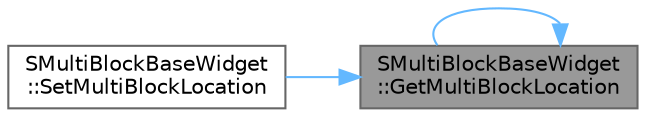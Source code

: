 digraph "SMultiBlockBaseWidget::GetMultiBlockLocation"
{
 // INTERACTIVE_SVG=YES
 // LATEX_PDF_SIZE
  bgcolor="transparent";
  edge [fontname=Helvetica,fontsize=10,labelfontname=Helvetica,labelfontsize=10];
  node [fontname=Helvetica,fontsize=10,shape=box,height=0.2,width=0.4];
  rankdir="RL";
  Node1 [id="Node000001",label="SMultiBlockBaseWidget\l::GetMultiBlockLocation",height=0.2,width=0.4,color="gray40", fillcolor="grey60", style="filled", fontcolor="black",tooltip="Returns this MultiBlocks location."];
  Node1 -> Node1 [id="edge1_Node000001_Node000001",dir="back",color="steelblue1",style="solid",tooltip=" "];
  Node1 -> Node2 [id="edge2_Node000001_Node000002",dir="back",color="steelblue1",style="solid",tooltip=" "];
  Node2 [id="Node000002",label="SMultiBlockBaseWidget\l::SetMultiBlockLocation",height=0.2,width=0.4,color="grey40", fillcolor="white", style="filled",URL="$d6/d5e/classSMultiBlockBaseWidget.html#aed4c73b9539055229baf72b472cd999f",tooltip="Sets the blocks location relative to the other blocks."];
}
